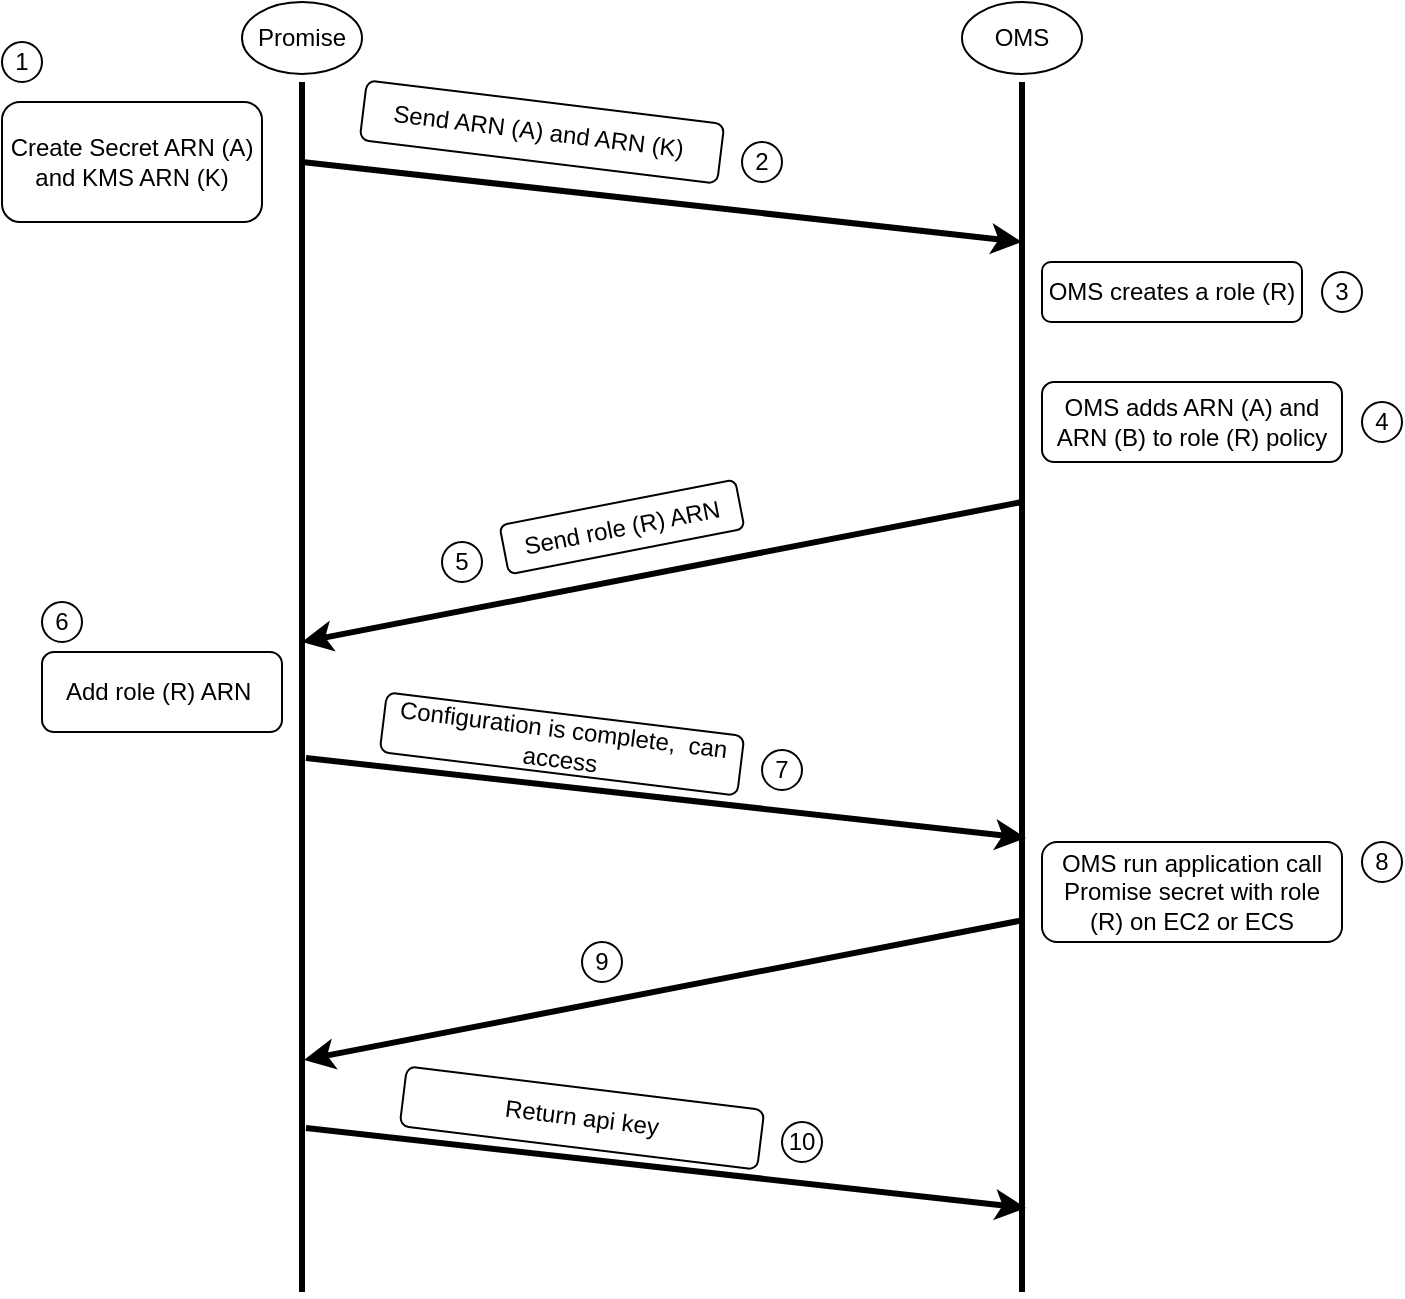 <mxfile version="20.0.3" type="github">
  <diagram id="C5RBs43oDa-KdzZeNtuy" name="Page-1">
    <mxGraphModel dx="1125" dy="644" grid="1" gridSize="10" guides="1" tooltips="1" connect="1" arrows="1" fold="1" page="1" pageScale="1" pageWidth="827" pageHeight="1169" math="0" shadow="0">
      <root>
        <mxCell id="WIyWlLk6GJQsqaUBKTNV-0" />
        <mxCell id="WIyWlLk6GJQsqaUBKTNV-1" parent="WIyWlLk6GJQsqaUBKTNV-0" />
        <mxCell id="nVQmqfoj8V4I_-ZLSoDs-4" value="Promise" style="ellipse;whiteSpace=wrap;html=1;" vertex="1" parent="WIyWlLk6GJQsqaUBKTNV-1">
          <mxGeometry x="130" y="80" width="60" height="36" as="geometry" />
        </mxCell>
        <mxCell id="nVQmqfoj8V4I_-ZLSoDs-5" value="Send ARN (A) and ARN (K)&amp;nbsp;" style="rounded=1;whiteSpace=wrap;html=1;rotation=7;direction=west;" vertex="1" parent="WIyWlLk6GJQsqaUBKTNV-1">
          <mxGeometry x="190" y="130" width="180" height="30" as="geometry" />
        </mxCell>
        <mxCell id="nVQmqfoj8V4I_-ZLSoDs-7" value="OMS creates a role (R)" style="rounded=1;whiteSpace=wrap;html=1;" vertex="1" parent="WIyWlLk6GJQsqaUBKTNV-1">
          <mxGeometry x="530" y="210" width="130" height="30" as="geometry" />
        </mxCell>
        <mxCell id="nVQmqfoj8V4I_-ZLSoDs-8" value="Send role (R) ARN" style="rounded=1;whiteSpace=wrap;html=1;rotation=-11;" vertex="1" parent="WIyWlLk6GJQsqaUBKTNV-1">
          <mxGeometry x="260" y="330" width="120" height="25" as="geometry" />
        </mxCell>
        <mxCell id="nVQmqfoj8V4I_-ZLSoDs-9" value="Add role (R) ARN&amp;nbsp;" style="rounded=1;whiteSpace=wrap;html=1;" vertex="1" parent="WIyWlLk6GJQsqaUBKTNV-1">
          <mxGeometry x="30" y="405" width="120" height="40" as="geometry" />
        </mxCell>
        <mxCell id="nVQmqfoj8V4I_-ZLSoDs-10" value="" style="endArrow=none;html=1;rounded=0;strokeWidth=3;" edge="1" parent="WIyWlLk6GJQsqaUBKTNV-1">
          <mxGeometry width="50" height="50" relative="1" as="geometry">
            <mxPoint x="160" y="725" as="sourcePoint" />
            <mxPoint x="160" y="120" as="targetPoint" />
          </mxGeometry>
        </mxCell>
        <mxCell id="nVQmqfoj8V4I_-ZLSoDs-11" value="" style="endArrow=none;html=1;rounded=0;strokeWidth=3;" edge="1" parent="WIyWlLk6GJQsqaUBKTNV-1">
          <mxGeometry width="50" height="50" relative="1" as="geometry">
            <mxPoint x="520" y="725" as="sourcePoint" />
            <mxPoint x="520" y="120" as="targetPoint" />
          </mxGeometry>
        </mxCell>
        <mxCell id="nVQmqfoj8V4I_-ZLSoDs-12" value="OMS" style="ellipse;whiteSpace=wrap;html=1;" vertex="1" parent="WIyWlLk6GJQsqaUBKTNV-1">
          <mxGeometry x="490" y="80" width="60" height="36" as="geometry" />
        </mxCell>
        <mxCell id="nVQmqfoj8V4I_-ZLSoDs-13" value="" style="endArrow=classic;html=1;rounded=0;strokeWidth=3;" edge="1" parent="WIyWlLk6GJQsqaUBKTNV-1">
          <mxGeometry width="50" height="50" relative="1" as="geometry">
            <mxPoint x="160" y="160" as="sourcePoint" />
            <mxPoint x="520" y="200" as="targetPoint" />
          </mxGeometry>
        </mxCell>
        <mxCell id="nVQmqfoj8V4I_-ZLSoDs-14" value="Create Secret ARN (A) &lt;br&gt;and KMS ARN (K)" style="rounded=1;whiteSpace=wrap;html=1;" vertex="1" parent="WIyWlLk6GJQsqaUBKTNV-1">
          <mxGeometry x="10" y="130" width="130" height="60" as="geometry" />
        </mxCell>
        <mxCell id="nVQmqfoj8V4I_-ZLSoDs-15" value="OMS adds ARN (A) and ARN (B) to role (R) policy" style="rounded=1;whiteSpace=wrap;html=1;" vertex="1" parent="WIyWlLk6GJQsqaUBKTNV-1">
          <mxGeometry x="530" y="270" width="150" height="40" as="geometry" />
        </mxCell>
        <mxCell id="nVQmqfoj8V4I_-ZLSoDs-17" value="" style="endArrow=classic;html=1;rounded=0;strokeWidth=3;" edge="1" parent="WIyWlLk6GJQsqaUBKTNV-1">
          <mxGeometry width="50" height="50" relative="1" as="geometry">
            <mxPoint x="520" y="330" as="sourcePoint" />
            <mxPoint x="160" y="400" as="targetPoint" />
          </mxGeometry>
        </mxCell>
        <mxCell id="nVQmqfoj8V4I_-ZLSoDs-18" value="" style="endArrow=classic;html=1;rounded=0;strokeWidth=3;" edge="1" parent="WIyWlLk6GJQsqaUBKTNV-1">
          <mxGeometry width="50" height="50" relative="1" as="geometry">
            <mxPoint x="162" y="458" as="sourcePoint" />
            <mxPoint x="522" y="498" as="targetPoint" />
          </mxGeometry>
        </mxCell>
        <mxCell id="nVQmqfoj8V4I_-ZLSoDs-19" value="Configuration is complete,&amp;nbsp; can access" style="rounded=1;whiteSpace=wrap;html=1;rotation=7;direction=west;" vertex="1" parent="WIyWlLk6GJQsqaUBKTNV-1">
          <mxGeometry x="200" y="436" width="180" height="30" as="geometry" />
        </mxCell>
        <mxCell id="nVQmqfoj8V4I_-ZLSoDs-20" value="OMS run application call Promise secret with role (R) on EC2 or ECS" style="rounded=1;whiteSpace=wrap;html=1;" vertex="1" parent="WIyWlLk6GJQsqaUBKTNV-1">
          <mxGeometry x="530" y="500" width="150" height="50" as="geometry" />
        </mxCell>
        <mxCell id="nVQmqfoj8V4I_-ZLSoDs-21" value="" style="endArrow=classic;html=1;rounded=0;strokeWidth=3;" edge="1" parent="WIyWlLk6GJQsqaUBKTNV-1">
          <mxGeometry width="50" height="50" relative="1" as="geometry">
            <mxPoint x="521" y="539" as="sourcePoint" />
            <mxPoint x="161" y="609" as="targetPoint" />
          </mxGeometry>
        </mxCell>
        <mxCell id="nVQmqfoj8V4I_-ZLSoDs-22" value="" style="endArrow=classic;html=1;rounded=0;strokeWidth=3;" edge="1" parent="WIyWlLk6GJQsqaUBKTNV-1">
          <mxGeometry width="50" height="50" relative="1" as="geometry">
            <mxPoint x="162" y="643" as="sourcePoint" />
            <mxPoint x="522" y="683" as="targetPoint" />
          </mxGeometry>
        </mxCell>
        <mxCell id="nVQmqfoj8V4I_-ZLSoDs-23" value="Return api key" style="rounded=1;whiteSpace=wrap;html=1;rotation=7;direction=west;" vertex="1" parent="WIyWlLk6GJQsqaUBKTNV-1">
          <mxGeometry x="210" y="623" width="180" height="30" as="geometry" />
        </mxCell>
        <mxCell id="nVQmqfoj8V4I_-ZLSoDs-24" value="1" style="ellipse;whiteSpace=wrap;html=1;aspect=fixed;" vertex="1" parent="WIyWlLk6GJQsqaUBKTNV-1">
          <mxGeometry x="10" y="100" width="20" height="20" as="geometry" />
        </mxCell>
        <mxCell id="nVQmqfoj8V4I_-ZLSoDs-25" value="2" style="ellipse;whiteSpace=wrap;html=1;aspect=fixed;" vertex="1" parent="WIyWlLk6GJQsqaUBKTNV-1">
          <mxGeometry x="380" y="150" width="20" height="20" as="geometry" />
        </mxCell>
        <mxCell id="nVQmqfoj8V4I_-ZLSoDs-26" value="3" style="ellipse;whiteSpace=wrap;html=1;aspect=fixed;" vertex="1" parent="WIyWlLk6GJQsqaUBKTNV-1">
          <mxGeometry x="670" y="215" width="20" height="20" as="geometry" />
        </mxCell>
        <mxCell id="nVQmqfoj8V4I_-ZLSoDs-27" value="4" style="ellipse;whiteSpace=wrap;html=1;aspect=fixed;" vertex="1" parent="WIyWlLk6GJQsqaUBKTNV-1">
          <mxGeometry x="690" y="280" width="20" height="20" as="geometry" />
        </mxCell>
        <mxCell id="nVQmqfoj8V4I_-ZLSoDs-28" value="5" style="ellipse;whiteSpace=wrap;html=1;aspect=fixed;" vertex="1" parent="WIyWlLk6GJQsqaUBKTNV-1">
          <mxGeometry x="230" y="350" width="20" height="20" as="geometry" />
        </mxCell>
        <mxCell id="nVQmqfoj8V4I_-ZLSoDs-29" value="6" style="ellipse;whiteSpace=wrap;html=1;aspect=fixed;" vertex="1" parent="WIyWlLk6GJQsqaUBKTNV-1">
          <mxGeometry x="30" y="380" width="20" height="20" as="geometry" />
        </mxCell>
        <mxCell id="nVQmqfoj8V4I_-ZLSoDs-30" value="7" style="ellipse;whiteSpace=wrap;html=1;aspect=fixed;" vertex="1" parent="WIyWlLk6GJQsqaUBKTNV-1">
          <mxGeometry x="390" y="454" width="20" height="20" as="geometry" />
        </mxCell>
        <mxCell id="nVQmqfoj8V4I_-ZLSoDs-31" value="8" style="ellipse;whiteSpace=wrap;html=1;aspect=fixed;" vertex="1" parent="WIyWlLk6GJQsqaUBKTNV-1">
          <mxGeometry x="690" y="500" width="20" height="20" as="geometry" />
        </mxCell>
        <mxCell id="nVQmqfoj8V4I_-ZLSoDs-32" value="9" style="ellipse;whiteSpace=wrap;html=1;aspect=fixed;" vertex="1" parent="WIyWlLk6GJQsqaUBKTNV-1">
          <mxGeometry x="300" y="550" width="20" height="20" as="geometry" />
        </mxCell>
        <mxCell id="nVQmqfoj8V4I_-ZLSoDs-33" value="10" style="ellipse;whiteSpace=wrap;html=1;aspect=fixed;" vertex="1" parent="WIyWlLk6GJQsqaUBKTNV-1">
          <mxGeometry x="400" y="640" width="20" height="20" as="geometry" />
        </mxCell>
      </root>
    </mxGraphModel>
  </diagram>
</mxfile>
